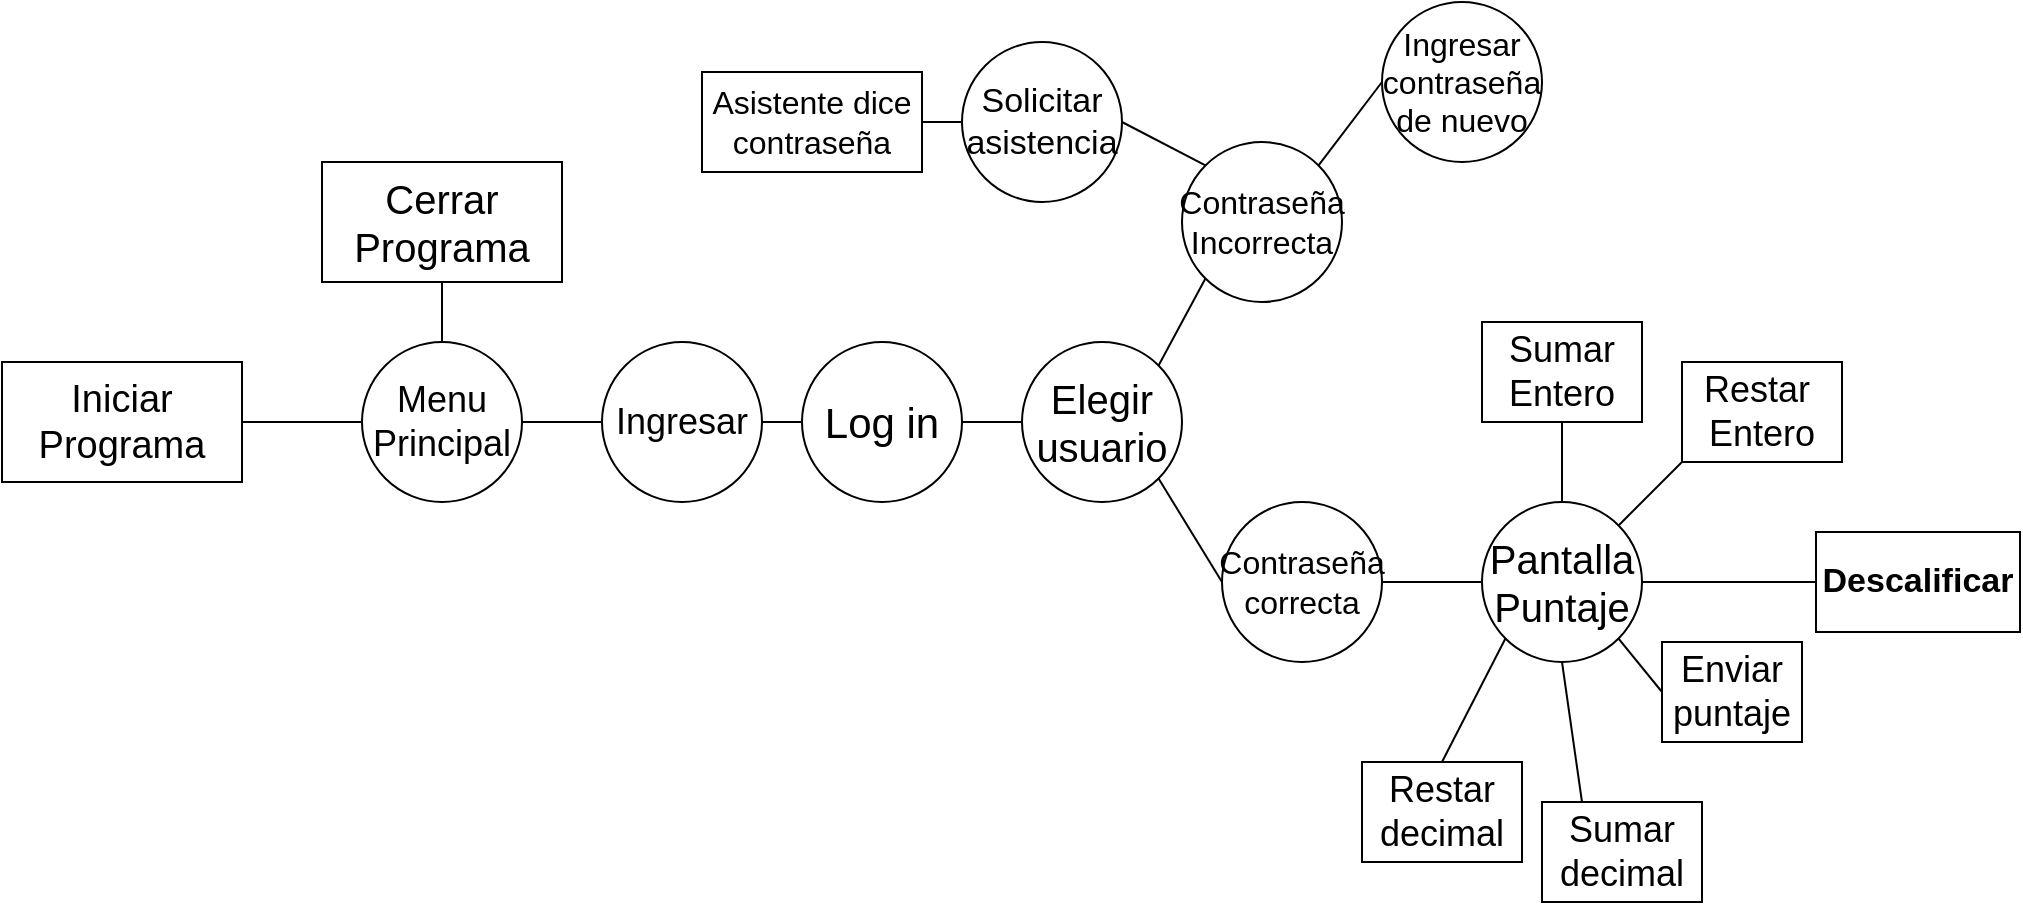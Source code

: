 <mxfile version="22.1.0" type="google">
  <diagram name="Página-1" id="YVKr_0lEt1WaLc95vMCl">
    <mxGraphModel grid="0" page="1" gridSize="10" guides="1" tooltips="1" connect="1" arrows="1" fold="1" pageScale="1" pageWidth="850" pageHeight="1100" math="0" shadow="0">
      <root>
        <mxCell id="0" />
        <mxCell id="1" parent="0" />
        <mxCell id="OUyWJckLoC5J6UXQZod1-1" value="&lt;font style=&quot;font-size: 19px;&quot;&gt;Iniciar Programa&lt;/font&gt;" style="rounded=0;whiteSpace=wrap;html=1;fillColor=none;" vertex="1" parent="1">
          <mxGeometry x="10" y="210" width="120" height="60" as="geometry" />
        </mxCell>
        <mxCell id="OUyWJckLoC5J6UXQZod1-2" value="" style="endArrow=none;html=1;rounded=0;exitX=1;exitY=0.5;exitDx=0;exitDy=0;" edge="1" parent="1" source="OUyWJckLoC5J6UXQZod1-1" target="OUyWJckLoC5J6UXQZod1-3">
          <mxGeometry width="50" height="50" relative="1" as="geometry">
            <mxPoint x="400" y="280" as="sourcePoint" />
            <mxPoint x="200" y="240" as="targetPoint" />
          </mxGeometry>
        </mxCell>
        <mxCell id="OUyWJckLoC5J6UXQZod1-3" value="&lt;font style=&quot;font-size: 18px;&quot;&gt;Menu Principal&lt;/font&gt;" style="ellipse;whiteSpace=wrap;html=1;aspect=fixed;fillColor=none;" vertex="1" parent="1">
          <mxGeometry x="190" y="200" width="80" height="80" as="geometry" />
        </mxCell>
        <mxCell id="OUyWJckLoC5J6UXQZod1-4" value="" style="endArrow=none;html=1;rounded=0;exitX=0.5;exitY=0;exitDx=0;exitDy=0;" edge="1" parent="1" source="OUyWJckLoC5J6UXQZod1-3" target="OUyWJckLoC5J6UXQZod1-5">
          <mxGeometry width="50" height="50" relative="1" as="geometry">
            <mxPoint x="400" y="270" as="sourcePoint" />
            <mxPoint x="230" y="160" as="targetPoint" />
          </mxGeometry>
        </mxCell>
        <mxCell id="OUyWJckLoC5J6UXQZod1-5" value="&lt;font style=&quot;font-size: 20px;&quot;&gt;Cerrar Programa&lt;/font&gt;" style="rounded=0;whiteSpace=wrap;html=1;fillColor=none;" vertex="1" parent="1">
          <mxGeometry x="170" y="110" width="120" height="60" as="geometry" />
        </mxCell>
        <mxCell id="OUyWJckLoC5J6UXQZod1-6" value="" style="endArrow=none;html=1;rounded=0;exitX=1;exitY=0.5;exitDx=0;exitDy=0;" edge="1" parent="1" source="OUyWJckLoC5J6UXQZod1-3" target="OUyWJckLoC5J6UXQZod1-7">
          <mxGeometry width="50" height="50" relative="1" as="geometry">
            <mxPoint x="400" y="260" as="sourcePoint" />
            <mxPoint x="340" y="240" as="targetPoint" />
          </mxGeometry>
        </mxCell>
        <mxCell id="OUyWJckLoC5J6UXQZod1-7" value="&lt;font style=&quot;font-size: 18px;&quot;&gt;Ingresar&lt;/font&gt;" style="ellipse;whiteSpace=wrap;html=1;aspect=fixed;fillColor=none;" vertex="1" parent="1">
          <mxGeometry x="310" y="200" width="80" height="80" as="geometry" />
        </mxCell>
        <mxCell id="OUyWJckLoC5J6UXQZod1-8" value="" style="endArrow=none;html=1;rounded=0;exitX=1;exitY=0.5;exitDx=0;exitDy=0;" edge="1" parent="1" source="OUyWJckLoC5J6UXQZod1-7" target="OUyWJckLoC5J6UXQZod1-9">
          <mxGeometry width="50" height="50" relative="1" as="geometry">
            <mxPoint x="400" y="250" as="sourcePoint" />
            <mxPoint x="450" y="240" as="targetPoint" />
          </mxGeometry>
        </mxCell>
        <mxCell id="OUyWJckLoC5J6UXQZod1-9" value="&lt;font style=&quot;font-size: 21px;&quot;&gt;Log in&lt;/font&gt;" style="ellipse;whiteSpace=wrap;html=1;aspect=fixed;fillColor=none;" vertex="1" parent="1">
          <mxGeometry x="410" y="200" width="80" height="80" as="geometry" />
        </mxCell>
        <mxCell id="OUyWJckLoC5J6UXQZod1-10" value="" style="endArrow=none;html=1;rounded=0;exitX=1;exitY=0.5;exitDx=0;exitDy=0;" edge="1" parent="1" source="OUyWJckLoC5J6UXQZod1-9" target="OUyWJckLoC5J6UXQZod1-11">
          <mxGeometry width="50" height="50" relative="1" as="geometry">
            <mxPoint x="450" y="250" as="sourcePoint" />
            <mxPoint x="530" y="240" as="targetPoint" />
          </mxGeometry>
        </mxCell>
        <mxCell id="OUyWJckLoC5J6UXQZod1-11" value="&lt;font style=&quot;font-size: 20px;&quot;&gt;Elegir usuario&lt;/font&gt;" style="ellipse;whiteSpace=wrap;html=1;aspect=fixed;fillColor=none;" vertex="1" parent="1">
          <mxGeometry x="520" y="200" width="80" height="80" as="geometry" />
        </mxCell>
        <mxCell id="OUyWJckLoC5J6UXQZod1-12" value="" style="endArrow=none;html=1;rounded=0;entryX=1;entryY=0;entryDx=0;entryDy=0;exitX=0;exitY=1;exitDx=0;exitDy=0;" edge="1" parent="1" source="OUyWJckLoC5J6UXQZod1-13" target="OUyWJckLoC5J6UXQZod1-11">
          <mxGeometry width="50" height="50" relative="1" as="geometry">
            <mxPoint x="630" y="170" as="sourcePoint" />
            <mxPoint x="500" y="180" as="targetPoint" />
          </mxGeometry>
        </mxCell>
        <mxCell id="OUyWJckLoC5J6UXQZod1-13" value="&lt;font style=&quot;font-size: 16px;&quot;&gt;Contraseña&lt;br&gt;Incorrecta&lt;/font&gt;" style="ellipse;whiteSpace=wrap;html=1;aspect=fixed;fillColor=none;" vertex="1" parent="1">
          <mxGeometry x="600" y="100" width="80" height="80" as="geometry" />
        </mxCell>
        <mxCell id="OUyWJckLoC5J6UXQZod1-14" value="" style="endArrow=none;html=1;rounded=0;entryX=1;entryY=0;entryDx=0;entryDy=0;exitX=0;exitY=0.5;exitDx=0;exitDy=0;" edge="1" parent="1" source="OUyWJckLoC5J6UXQZod1-15" target="OUyWJckLoC5J6UXQZod1-13">
          <mxGeometry width="50" height="50" relative="1" as="geometry">
            <mxPoint x="720" y="80" as="sourcePoint" />
            <mxPoint x="530" y="170" as="targetPoint" />
          </mxGeometry>
        </mxCell>
        <mxCell id="OUyWJckLoC5J6UXQZod1-15" value="&lt;font style=&quot;font-size: 16px;&quot;&gt;Ingresar contraseña de nuevo&lt;/font&gt;" style="ellipse;whiteSpace=wrap;html=1;aspect=fixed;fillColor=none;" vertex="1" parent="1">
          <mxGeometry x="700" y="30" width="80" height="80" as="geometry" />
        </mxCell>
        <mxCell id="OUyWJckLoC5J6UXQZod1-16" value="" style="endArrow=none;html=1;rounded=0;entryX=0;entryY=0;entryDx=0;entryDy=0;exitX=1;exitY=0.5;exitDx=0;exitDy=0;" edge="1" parent="1" source="OUyWJckLoC5J6UXQZod1-17" target="OUyWJckLoC5J6UXQZod1-13">
          <mxGeometry width="50" height="50" relative="1" as="geometry">
            <mxPoint x="540" y="80" as="sourcePoint" />
            <mxPoint x="530" y="170" as="targetPoint" />
          </mxGeometry>
        </mxCell>
        <mxCell id="OUyWJckLoC5J6UXQZod1-17" value="&lt;font style=&quot;font-size: 17px;&quot;&gt;Solicitar asistencia&lt;/font&gt;" style="ellipse;whiteSpace=wrap;html=1;aspect=fixed;fillColor=none;" vertex="1" parent="1">
          <mxGeometry x="490" y="50" width="80" height="80" as="geometry" />
        </mxCell>
        <mxCell id="OUyWJckLoC5J6UXQZod1-18" value="" style="endArrow=none;html=1;rounded=0;entryX=0;entryY=0.5;entryDx=0;entryDy=0;exitX=1;exitY=0.5;exitDx=0;exitDy=0;" edge="1" parent="1" source="OUyWJckLoC5J6UXQZod1-19" target="OUyWJckLoC5J6UXQZod1-17">
          <mxGeometry width="50" height="50" relative="1" as="geometry">
            <mxPoint x="450" y="90" as="sourcePoint" />
            <mxPoint x="530" y="160" as="targetPoint" />
          </mxGeometry>
        </mxCell>
        <mxCell id="OUyWJckLoC5J6UXQZod1-19" value="&lt;font style=&quot;font-size: 16px;&quot;&gt;Asistente dice contraseña&lt;/font&gt;" style="rounded=0;whiteSpace=wrap;html=1;fillColor=none;" vertex="1" parent="1">
          <mxGeometry x="360" y="65" width="110" height="50" as="geometry" />
        </mxCell>
        <mxCell id="OUyWJckLoC5J6UXQZod1-21" value="" style="endArrow=none;html=1;rounded=0;entryX=1;entryY=1;entryDx=0;entryDy=0;exitX=0;exitY=0.5;exitDx=0;exitDy=0;" edge="1" parent="1" source="OUyWJckLoC5J6UXQZod1-22" target="OUyWJckLoC5J6UXQZod1-11">
          <mxGeometry width="50" height="50" relative="1" as="geometry">
            <mxPoint x="640" y="310" as="sourcePoint" />
            <mxPoint x="690" y="290" as="targetPoint" />
          </mxGeometry>
        </mxCell>
        <mxCell id="OUyWJckLoC5J6UXQZod1-22" value="&lt;font style=&quot;font-size: 16px;&quot;&gt;Contraseña&lt;br&gt;correcta&lt;/font&gt;" style="ellipse;whiteSpace=wrap;html=1;aspect=fixed;fillColor=none;" vertex="1" parent="1">
          <mxGeometry x="620" y="280" width="80" height="80" as="geometry" />
        </mxCell>
        <mxCell id="OUyWJckLoC5J6UXQZod1-25" value="" style="endArrow=none;html=1;rounded=0;exitX=1;exitY=0.5;exitDx=0;exitDy=0;entryX=0;entryY=0.5;entryDx=0;entryDy=0;" edge="1" parent="1" source="OUyWJckLoC5J6UXQZod1-22" target="OUyWJckLoC5J6UXQZod1-26">
          <mxGeometry width="50" height="50" relative="1" as="geometry">
            <mxPoint x="830.0" y="320" as="sourcePoint" />
            <mxPoint x="910" y="320" as="targetPoint" />
          </mxGeometry>
        </mxCell>
        <mxCell id="OUyWJckLoC5J6UXQZod1-26" value="&lt;font style=&quot;font-size: 20px;&quot;&gt;Pantalla&lt;/font&gt;&lt;br style=&quot;border-color: var(--border-color); font-size: 20px;&quot;&gt;&lt;span style=&quot;font-size: 20px;&quot;&gt;Puntaje&lt;/span&gt;" style="ellipse;whiteSpace=wrap;html=1;aspect=fixed;fillColor=none;" vertex="1" parent="1">
          <mxGeometry x="750" y="280" width="80" height="80" as="geometry" />
        </mxCell>
        <mxCell id="OUyWJckLoC5J6UXQZod1-27" value="" style="endArrow=none;html=1;rounded=0;entryX=1;entryY=0;entryDx=0;entryDy=0;exitX=0;exitY=1;exitDx=0;exitDy=0;" edge="1" parent="1" source="OUyWJckLoC5J6UXQZod1-33" target="OUyWJckLoC5J6UXQZod1-26">
          <mxGeometry width="50" height="50" relative="1" as="geometry">
            <mxPoint x="1000" y="220" as="sourcePoint" />
            <mxPoint x="900" y="280" as="targetPoint" />
          </mxGeometry>
        </mxCell>
        <mxCell id="OUyWJckLoC5J6UXQZod1-28" value="" style="endArrow=none;html=1;rounded=0;entryX=0.5;entryY=1;entryDx=0;entryDy=0;exitX=0.25;exitY=0;exitDx=0;exitDy=0;" edge="1" parent="1" source="OUyWJckLoC5J6UXQZod1-32" target="OUyWJckLoC5J6UXQZod1-26">
          <mxGeometry width="50" height="50" relative="1" as="geometry">
            <mxPoint x="1050" y="320" as="sourcePoint" />
            <mxPoint x="900" y="280" as="targetPoint" />
          </mxGeometry>
        </mxCell>
        <mxCell id="OUyWJckLoC5J6UXQZod1-29" value="" style="endArrow=none;html=1;rounded=0;entryX=0.5;entryY=0;entryDx=0;entryDy=0;exitX=0.5;exitY=1;exitDx=0;exitDy=0;" edge="1" parent="1" source="OUyWJckLoC5J6UXQZod1-34" target="OUyWJckLoC5J6UXQZod1-26">
          <mxGeometry width="50" height="50" relative="1" as="geometry">
            <mxPoint x="930" y="200" as="sourcePoint" />
            <mxPoint x="900" y="280" as="targetPoint" />
          </mxGeometry>
        </mxCell>
        <mxCell id="OUyWJckLoC5J6UXQZod1-30" value="" style="endArrow=none;html=1;rounded=0;entryX=0;entryY=1;entryDx=0;entryDy=0;exitX=0.5;exitY=0;exitDx=0;exitDy=0;" edge="1" parent="1" source="OUyWJckLoC5J6UXQZod1-31" target="OUyWJckLoC5J6UXQZod1-26">
          <mxGeometry width="50" height="50" relative="1" as="geometry">
            <mxPoint x="1040" y="370" as="sourcePoint" />
            <mxPoint x="900" y="280" as="targetPoint" />
          </mxGeometry>
        </mxCell>
        <mxCell id="OUyWJckLoC5J6UXQZod1-31" value="&lt;font style=&quot;font-size: 18px;&quot;&gt;Restar decimal&lt;/font&gt;" style="rounded=0;whiteSpace=wrap;html=1;fillColor=none;" vertex="1" parent="1">
          <mxGeometry x="690" y="410" width="80" height="50" as="geometry" />
        </mxCell>
        <mxCell id="OUyWJckLoC5J6UXQZod1-32" value="&lt;font style=&quot;font-size: 18px;&quot;&gt;Sumar decimal&lt;/font&gt;" style="rounded=0;whiteSpace=wrap;html=1;fillColor=none;" vertex="1" parent="1">
          <mxGeometry x="780" y="430" width="80" height="50" as="geometry" />
        </mxCell>
        <mxCell id="OUyWJckLoC5J6UXQZod1-33" value="&lt;font style=&quot;font-size: 18px;&quot;&gt;Restar&amp;nbsp;&lt;br&gt;Entero&lt;br&gt;&lt;/font&gt;" style="rounded=0;whiteSpace=wrap;html=1;fillColor=none;" vertex="1" parent="1">
          <mxGeometry x="850" y="210" width="80" height="50" as="geometry" />
        </mxCell>
        <mxCell id="OUyWJckLoC5J6UXQZod1-34" value="&lt;font style=&quot;font-size: 18px;&quot;&gt;Sumar&lt;br&gt;Entero&lt;br&gt;&lt;/font&gt;" style="rounded=0;whiteSpace=wrap;html=1;fillColor=none;" vertex="1" parent="1">
          <mxGeometry x="750" y="190" width="80" height="50" as="geometry" />
        </mxCell>
        <mxCell id="OUyWJckLoC5J6UXQZod1-35" value="" style="endArrow=none;html=1;rounded=0;entryX=1;entryY=0.5;entryDx=0;entryDy=0;exitX=0;exitY=0.5;exitDx=0;exitDy=0;" edge="1" parent="1" source="OUyWJckLoC5J6UXQZod1-40" target="OUyWJckLoC5J6UXQZod1-26">
          <mxGeometry width="50" height="50" relative="1" as="geometry">
            <mxPoint x="990" y="320" as="sourcePoint" />
            <mxPoint x="900" y="340" as="targetPoint" />
          </mxGeometry>
        </mxCell>
        <mxCell id="OUyWJckLoC5J6UXQZod1-40" value="&lt;span style=&quot;font-size: 17px;&quot;&gt;&lt;b&gt;Descalificar&lt;/b&gt;&lt;/span&gt;" style="rounded=0;whiteSpace=wrap;html=1;fillColor=none;" vertex="1" parent="1">
          <mxGeometry x="917" y="295" width="102" height="50" as="geometry" />
        </mxCell>
        <mxCell id="OUyWJckLoC5J6UXQZod1-55" value="" style="endArrow=none;html=1;rounded=0;entryX=1;entryY=1;entryDx=0;entryDy=0;exitX=0;exitY=0.5;exitDx=0;exitDy=0;" edge="1" parent="1" source="OUyWJckLoC5J6UXQZod1-56" target="OUyWJckLoC5J6UXQZod1-26">
          <mxGeometry width="50" height="50" relative="1" as="geometry">
            <mxPoint x="840" y="370" as="sourcePoint" />
            <mxPoint x="850" y="360" as="targetPoint" />
          </mxGeometry>
        </mxCell>
        <mxCell id="OUyWJckLoC5J6UXQZod1-56" value="&lt;font style=&quot;font-size: 18px;&quot;&gt;Enviar puntaje&lt;/font&gt;" style="rounded=0;whiteSpace=wrap;html=1;fillColor=none;" vertex="1" parent="1">
          <mxGeometry x="840" y="350" width="70" height="50" as="geometry" />
        </mxCell>
      </root>
    </mxGraphModel>
  </diagram>
</mxfile>
